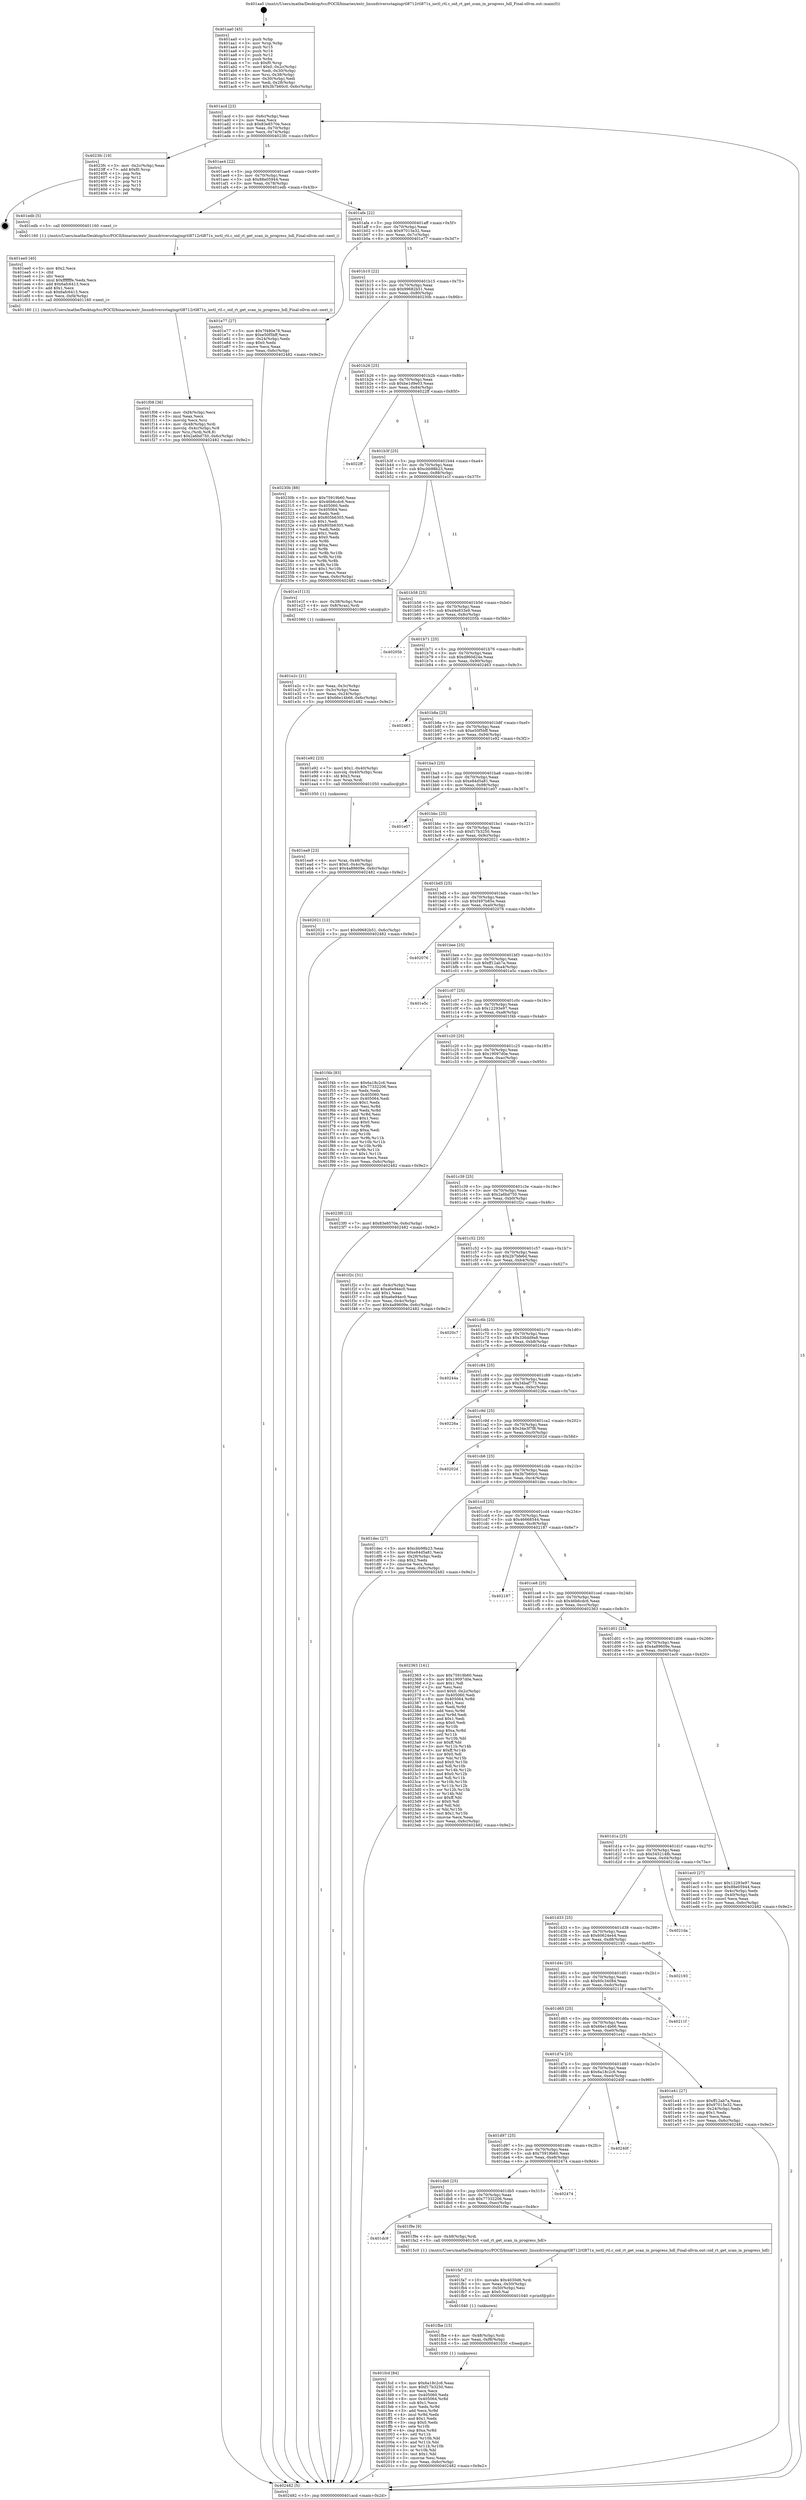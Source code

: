 digraph "0x401aa0" {
  label = "0x401aa0 (/mnt/c/Users/mathe/Desktop/tcc/POCII/binaries/extr_linuxdriversstagingrtl8712rtl871x_ioctl_rtl.c_oid_rt_get_scan_in_progress_hdl_Final-ollvm.out::main(0))"
  labelloc = "t"
  node[shape=record]

  Entry [label="",width=0.3,height=0.3,shape=circle,fillcolor=black,style=filled]
  "0x401acd" [label="{
     0x401acd [23]\l
     | [instrs]\l
     &nbsp;&nbsp;0x401acd \<+3\>: mov -0x6c(%rbp),%eax\l
     &nbsp;&nbsp;0x401ad0 \<+2\>: mov %eax,%ecx\l
     &nbsp;&nbsp;0x401ad2 \<+6\>: sub $0x83e8570e,%ecx\l
     &nbsp;&nbsp;0x401ad8 \<+3\>: mov %eax,-0x70(%rbp)\l
     &nbsp;&nbsp;0x401adb \<+3\>: mov %ecx,-0x74(%rbp)\l
     &nbsp;&nbsp;0x401ade \<+6\>: je 00000000004023fc \<main+0x95c\>\l
  }"]
  "0x4023fc" [label="{
     0x4023fc [19]\l
     | [instrs]\l
     &nbsp;&nbsp;0x4023fc \<+3\>: mov -0x2c(%rbp),%eax\l
     &nbsp;&nbsp;0x4023ff \<+7\>: add $0xf0,%rsp\l
     &nbsp;&nbsp;0x402406 \<+1\>: pop %rbx\l
     &nbsp;&nbsp;0x402407 \<+2\>: pop %r12\l
     &nbsp;&nbsp;0x402409 \<+2\>: pop %r14\l
     &nbsp;&nbsp;0x40240b \<+2\>: pop %r15\l
     &nbsp;&nbsp;0x40240d \<+1\>: pop %rbp\l
     &nbsp;&nbsp;0x40240e \<+1\>: ret\l
  }"]
  "0x401ae4" [label="{
     0x401ae4 [22]\l
     | [instrs]\l
     &nbsp;&nbsp;0x401ae4 \<+5\>: jmp 0000000000401ae9 \<main+0x49\>\l
     &nbsp;&nbsp;0x401ae9 \<+3\>: mov -0x70(%rbp),%eax\l
     &nbsp;&nbsp;0x401aec \<+5\>: sub $0x88e05944,%eax\l
     &nbsp;&nbsp;0x401af1 \<+3\>: mov %eax,-0x78(%rbp)\l
     &nbsp;&nbsp;0x401af4 \<+6\>: je 0000000000401edb \<main+0x43b\>\l
  }"]
  Exit [label="",width=0.3,height=0.3,shape=circle,fillcolor=black,style=filled,peripheries=2]
  "0x401edb" [label="{
     0x401edb [5]\l
     | [instrs]\l
     &nbsp;&nbsp;0x401edb \<+5\>: call 0000000000401160 \<next_i\>\l
     | [calls]\l
     &nbsp;&nbsp;0x401160 \{1\} (/mnt/c/Users/mathe/Desktop/tcc/POCII/binaries/extr_linuxdriversstagingrtl8712rtl871x_ioctl_rtl.c_oid_rt_get_scan_in_progress_hdl_Final-ollvm.out::next_i)\l
  }"]
  "0x401afa" [label="{
     0x401afa [22]\l
     | [instrs]\l
     &nbsp;&nbsp;0x401afa \<+5\>: jmp 0000000000401aff \<main+0x5f\>\l
     &nbsp;&nbsp;0x401aff \<+3\>: mov -0x70(%rbp),%eax\l
     &nbsp;&nbsp;0x401b02 \<+5\>: sub $0x97015e32,%eax\l
     &nbsp;&nbsp;0x401b07 \<+3\>: mov %eax,-0x7c(%rbp)\l
     &nbsp;&nbsp;0x401b0a \<+6\>: je 0000000000401e77 \<main+0x3d7\>\l
  }"]
  "0x401fcd" [label="{
     0x401fcd [84]\l
     | [instrs]\l
     &nbsp;&nbsp;0x401fcd \<+5\>: mov $0x6a18c2c6,%eax\l
     &nbsp;&nbsp;0x401fd2 \<+5\>: mov $0xf17b3250,%esi\l
     &nbsp;&nbsp;0x401fd7 \<+2\>: xor %ecx,%ecx\l
     &nbsp;&nbsp;0x401fd9 \<+7\>: mov 0x405060,%edx\l
     &nbsp;&nbsp;0x401fe0 \<+8\>: mov 0x405064,%r8d\l
     &nbsp;&nbsp;0x401fe8 \<+3\>: sub $0x1,%ecx\l
     &nbsp;&nbsp;0x401feb \<+3\>: mov %edx,%r9d\l
     &nbsp;&nbsp;0x401fee \<+3\>: add %ecx,%r9d\l
     &nbsp;&nbsp;0x401ff1 \<+4\>: imul %r9d,%edx\l
     &nbsp;&nbsp;0x401ff5 \<+3\>: and $0x1,%edx\l
     &nbsp;&nbsp;0x401ff8 \<+3\>: cmp $0x0,%edx\l
     &nbsp;&nbsp;0x401ffb \<+4\>: sete %r10b\l
     &nbsp;&nbsp;0x401fff \<+4\>: cmp $0xa,%r8d\l
     &nbsp;&nbsp;0x402003 \<+4\>: setl %r11b\l
     &nbsp;&nbsp;0x402007 \<+3\>: mov %r10b,%bl\l
     &nbsp;&nbsp;0x40200a \<+3\>: and %r11b,%bl\l
     &nbsp;&nbsp;0x40200d \<+3\>: xor %r11b,%r10b\l
     &nbsp;&nbsp;0x402010 \<+3\>: or %r10b,%bl\l
     &nbsp;&nbsp;0x402013 \<+3\>: test $0x1,%bl\l
     &nbsp;&nbsp;0x402016 \<+3\>: cmovne %esi,%eax\l
     &nbsp;&nbsp;0x402019 \<+3\>: mov %eax,-0x6c(%rbp)\l
     &nbsp;&nbsp;0x40201c \<+5\>: jmp 0000000000402482 \<main+0x9e2\>\l
  }"]
  "0x401e77" [label="{
     0x401e77 [27]\l
     | [instrs]\l
     &nbsp;&nbsp;0x401e77 \<+5\>: mov $0x7f480e78,%eax\l
     &nbsp;&nbsp;0x401e7c \<+5\>: mov $0xe50f5bff,%ecx\l
     &nbsp;&nbsp;0x401e81 \<+3\>: mov -0x24(%rbp),%edx\l
     &nbsp;&nbsp;0x401e84 \<+3\>: cmp $0x0,%edx\l
     &nbsp;&nbsp;0x401e87 \<+3\>: cmove %ecx,%eax\l
     &nbsp;&nbsp;0x401e8a \<+3\>: mov %eax,-0x6c(%rbp)\l
     &nbsp;&nbsp;0x401e8d \<+5\>: jmp 0000000000402482 \<main+0x9e2\>\l
  }"]
  "0x401b10" [label="{
     0x401b10 [22]\l
     | [instrs]\l
     &nbsp;&nbsp;0x401b10 \<+5\>: jmp 0000000000401b15 \<main+0x75\>\l
     &nbsp;&nbsp;0x401b15 \<+3\>: mov -0x70(%rbp),%eax\l
     &nbsp;&nbsp;0x401b18 \<+5\>: sub $0x99682b51,%eax\l
     &nbsp;&nbsp;0x401b1d \<+3\>: mov %eax,-0x80(%rbp)\l
     &nbsp;&nbsp;0x401b20 \<+6\>: je 000000000040230b \<main+0x86b\>\l
  }"]
  "0x401fbe" [label="{
     0x401fbe [15]\l
     | [instrs]\l
     &nbsp;&nbsp;0x401fbe \<+4\>: mov -0x48(%rbp),%rdi\l
     &nbsp;&nbsp;0x401fc2 \<+6\>: mov %eax,-0xf8(%rbp)\l
     &nbsp;&nbsp;0x401fc8 \<+5\>: call 0000000000401030 \<free@plt\>\l
     | [calls]\l
     &nbsp;&nbsp;0x401030 \{1\} (unknown)\l
  }"]
  "0x40230b" [label="{
     0x40230b [88]\l
     | [instrs]\l
     &nbsp;&nbsp;0x40230b \<+5\>: mov $0x75919b60,%eax\l
     &nbsp;&nbsp;0x402310 \<+5\>: mov $0x46b6cdc6,%ecx\l
     &nbsp;&nbsp;0x402315 \<+7\>: mov 0x405060,%edx\l
     &nbsp;&nbsp;0x40231c \<+7\>: mov 0x405064,%esi\l
     &nbsp;&nbsp;0x402323 \<+2\>: mov %edx,%edi\l
     &nbsp;&nbsp;0x402325 \<+6\>: add $0x805b6305,%edi\l
     &nbsp;&nbsp;0x40232b \<+3\>: sub $0x1,%edi\l
     &nbsp;&nbsp;0x40232e \<+6\>: sub $0x805b6305,%edi\l
     &nbsp;&nbsp;0x402334 \<+3\>: imul %edi,%edx\l
     &nbsp;&nbsp;0x402337 \<+3\>: and $0x1,%edx\l
     &nbsp;&nbsp;0x40233a \<+3\>: cmp $0x0,%edx\l
     &nbsp;&nbsp;0x40233d \<+4\>: sete %r8b\l
     &nbsp;&nbsp;0x402341 \<+3\>: cmp $0xa,%esi\l
     &nbsp;&nbsp;0x402344 \<+4\>: setl %r9b\l
     &nbsp;&nbsp;0x402348 \<+3\>: mov %r8b,%r10b\l
     &nbsp;&nbsp;0x40234b \<+3\>: and %r9b,%r10b\l
     &nbsp;&nbsp;0x40234e \<+3\>: xor %r9b,%r8b\l
     &nbsp;&nbsp;0x402351 \<+3\>: or %r8b,%r10b\l
     &nbsp;&nbsp;0x402354 \<+4\>: test $0x1,%r10b\l
     &nbsp;&nbsp;0x402358 \<+3\>: cmovne %ecx,%eax\l
     &nbsp;&nbsp;0x40235b \<+3\>: mov %eax,-0x6c(%rbp)\l
     &nbsp;&nbsp;0x40235e \<+5\>: jmp 0000000000402482 \<main+0x9e2\>\l
  }"]
  "0x401b26" [label="{
     0x401b26 [25]\l
     | [instrs]\l
     &nbsp;&nbsp;0x401b26 \<+5\>: jmp 0000000000401b2b \<main+0x8b\>\l
     &nbsp;&nbsp;0x401b2b \<+3\>: mov -0x70(%rbp),%eax\l
     &nbsp;&nbsp;0x401b2e \<+5\>: sub $0xbe1d9e03,%eax\l
     &nbsp;&nbsp;0x401b33 \<+6\>: mov %eax,-0x84(%rbp)\l
     &nbsp;&nbsp;0x401b39 \<+6\>: je 00000000004022ff \<main+0x85f\>\l
  }"]
  "0x401fa7" [label="{
     0x401fa7 [23]\l
     | [instrs]\l
     &nbsp;&nbsp;0x401fa7 \<+10\>: movabs $0x4030d6,%rdi\l
     &nbsp;&nbsp;0x401fb1 \<+3\>: mov %eax,-0x50(%rbp)\l
     &nbsp;&nbsp;0x401fb4 \<+3\>: mov -0x50(%rbp),%esi\l
     &nbsp;&nbsp;0x401fb7 \<+2\>: mov $0x0,%al\l
     &nbsp;&nbsp;0x401fb9 \<+5\>: call 0000000000401040 \<printf@plt\>\l
     | [calls]\l
     &nbsp;&nbsp;0x401040 \{1\} (unknown)\l
  }"]
  "0x4022ff" [label="{
     0x4022ff\l
  }", style=dashed]
  "0x401b3f" [label="{
     0x401b3f [25]\l
     | [instrs]\l
     &nbsp;&nbsp;0x401b3f \<+5\>: jmp 0000000000401b44 \<main+0xa4\>\l
     &nbsp;&nbsp;0x401b44 \<+3\>: mov -0x70(%rbp),%eax\l
     &nbsp;&nbsp;0x401b47 \<+5\>: sub $0xcbb98b23,%eax\l
     &nbsp;&nbsp;0x401b4c \<+6\>: mov %eax,-0x88(%rbp)\l
     &nbsp;&nbsp;0x401b52 \<+6\>: je 0000000000401e1f \<main+0x37f\>\l
  }"]
  "0x401dc9" [label="{
     0x401dc9\l
  }", style=dashed]
  "0x401e1f" [label="{
     0x401e1f [13]\l
     | [instrs]\l
     &nbsp;&nbsp;0x401e1f \<+4\>: mov -0x38(%rbp),%rax\l
     &nbsp;&nbsp;0x401e23 \<+4\>: mov 0x8(%rax),%rdi\l
     &nbsp;&nbsp;0x401e27 \<+5\>: call 0000000000401060 \<atoi@plt\>\l
     | [calls]\l
     &nbsp;&nbsp;0x401060 \{1\} (unknown)\l
  }"]
  "0x401b58" [label="{
     0x401b58 [25]\l
     | [instrs]\l
     &nbsp;&nbsp;0x401b58 \<+5\>: jmp 0000000000401b5d \<main+0xbd\>\l
     &nbsp;&nbsp;0x401b5d \<+3\>: mov -0x70(%rbp),%eax\l
     &nbsp;&nbsp;0x401b60 \<+5\>: sub $0xd4e833e9,%eax\l
     &nbsp;&nbsp;0x401b65 \<+6\>: mov %eax,-0x8c(%rbp)\l
     &nbsp;&nbsp;0x401b6b \<+6\>: je 000000000040205b \<main+0x5bb\>\l
  }"]
  "0x401f9e" [label="{
     0x401f9e [9]\l
     | [instrs]\l
     &nbsp;&nbsp;0x401f9e \<+4\>: mov -0x48(%rbp),%rdi\l
     &nbsp;&nbsp;0x401fa2 \<+5\>: call 00000000004015c0 \<oid_rt_get_scan_in_progress_hdl\>\l
     | [calls]\l
     &nbsp;&nbsp;0x4015c0 \{1\} (/mnt/c/Users/mathe/Desktop/tcc/POCII/binaries/extr_linuxdriversstagingrtl8712rtl871x_ioctl_rtl.c_oid_rt_get_scan_in_progress_hdl_Final-ollvm.out::oid_rt_get_scan_in_progress_hdl)\l
  }"]
  "0x40205b" [label="{
     0x40205b\l
  }", style=dashed]
  "0x401b71" [label="{
     0x401b71 [25]\l
     | [instrs]\l
     &nbsp;&nbsp;0x401b71 \<+5\>: jmp 0000000000401b76 \<main+0xd6\>\l
     &nbsp;&nbsp;0x401b76 \<+3\>: mov -0x70(%rbp),%eax\l
     &nbsp;&nbsp;0x401b79 \<+5\>: sub $0xd960d24e,%eax\l
     &nbsp;&nbsp;0x401b7e \<+6\>: mov %eax,-0x90(%rbp)\l
     &nbsp;&nbsp;0x401b84 \<+6\>: je 0000000000402463 \<main+0x9c3\>\l
  }"]
  "0x401db0" [label="{
     0x401db0 [25]\l
     | [instrs]\l
     &nbsp;&nbsp;0x401db0 \<+5\>: jmp 0000000000401db5 \<main+0x315\>\l
     &nbsp;&nbsp;0x401db5 \<+3\>: mov -0x70(%rbp),%eax\l
     &nbsp;&nbsp;0x401db8 \<+5\>: sub $0x77332206,%eax\l
     &nbsp;&nbsp;0x401dbd \<+6\>: mov %eax,-0xec(%rbp)\l
     &nbsp;&nbsp;0x401dc3 \<+6\>: je 0000000000401f9e \<main+0x4fe\>\l
  }"]
  "0x402463" [label="{
     0x402463\l
  }", style=dashed]
  "0x401b8a" [label="{
     0x401b8a [25]\l
     | [instrs]\l
     &nbsp;&nbsp;0x401b8a \<+5\>: jmp 0000000000401b8f \<main+0xef\>\l
     &nbsp;&nbsp;0x401b8f \<+3\>: mov -0x70(%rbp),%eax\l
     &nbsp;&nbsp;0x401b92 \<+5\>: sub $0xe50f5bff,%eax\l
     &nbsp;&nbsp;0x401b97 \<+6\>: mov %eax,-0x94(%rbp)\l
     &nbsp;&nbsp;0x401b9d \<+6\>: je 0000000000401e92 \<main+0x3f2\>\l
  }"]
  "0x402474" [label="{
     0x402474\l
  }", style=dashed]
  "0x401e92" [label="{
     0x401e92 [23]\l
     | [instrs]\l
     &nbsp;&nbsp;0x401e92 \<+7\>: movl $0x1,-0x40(%rbp)\l
     &nbsp;&nbsp;0x401e99 \<+4\>: movslq -0x40(%rbp),%rax\l
     &nbsp;&nbsp;0x401e9d \<+4\>: shl $0x3,%rax\l
     &nbsp;&nbsp;0x401ea1 \<+3\>: mov %rax,%rdi\l
     &nbsp;&nbsp;0x401ea4 \<+5\>: call 0000000000401050 \<malloc@plt\>\l
     | [calls]\l
     &nbsp;&nbsp;0x401050 \{1\} (unknown)\l
  }"]
  "0x401ba3" [label="{
     0x401ba3 [25]\l
     | [instrs]\l
     &nbsp;&nbsp;0x401ba3 \<+5\>: jmp 0000000000401ba8 \<main+0x108\>\l
     &nbsp;&nbsp;0x401ba8 \<+3\>: mov -0x70(%rbp),%eax\l
     &nbsp;&nbsp;0x401bab \<+5\>: sub $0xe84d5a81,%eax\l
     &nbsp;&nbsp;0x401bb0 \<+6\>: mov %eax,-0x98(%rbp)\l
     &nbsp;&nbsp;0x401bb6 \<+6\>: je 0000000000401e07 \<main+0x367\>\l
  }"]
  "0x401d97" [label="{
     0x401d97 [25]\l
     | [instrs]\l
     &nbsp;&nbsp;0x401d97 \<+5\>: jmp 0000000000401d9c \<main+0x2fc\>\l
     &nbsp;&nbsp;0x401d9c \<+3\>: mov -0x70(%rbp),%eax\l
     &nbsp;&nbsp;0x401d9f \<+5\>: sub $0x75919b60,%eax\l
     &nbsp;&nbsp;0x401da4 \<+6\>: mov %eax,-0xe8(%rbp)\l
     &nbsp;&nbsp;0x401daa \<+6\>: je 0000000000402474 \<main+0x9d4\>\l
  }"]
  "0x401e07" [label="{
     0x401e07\l
  }", style=dashed]
  "0x401bbc" [label="{
     0x401bbc [25]\l
     | [instrs]\l
     &nbsp;&nbsp;0x401bbc \<+5\>: jmp 0000000000401bc1 \<main+0x121\>\l
     &nbsp;&nbsp;0x401bc1 \<+3\>: mov -0x70(%rbp),%eax\l
     &nbsp;&nbsp;0x401bc4 \<+5\>: sub $0xf17b3250,%eax\l
     &nbsp;&nbsp;0x401bc9 \<+6\>: mov %eax,-0x9c(%rbp)\l
     &nbsp;&nbsp;0x401bcf \<+6\>: je 0000000000402021 \<main+0x581\>\l
  }"]
  "0x40240f" [label="{
     0x40240f\l
  }", style=dashed]
  "0x402021" [label="{
     0x402021 [12]\l
     | [instrs]\l
     &nbsp;&nbsp;0x402021 \<+7\>: movl $0x99682b51,-0x6c(%rbp)\l
     &nbsp;&nbsp;0x402028 \<+5\>: jmp 0000000000402482 \<main+0x9e2\>\l
  }"]
  "0x401bd5" [label="{
     0x401bd5 [25]\l
     | [instrs]\l
     &nbsp;&nbsp;0x401bd5 \<+5\>: jmp 0000000000401bda \<main+0x13a\>\l
     &nbsp;&nbsp;0x401bda \<+3\>: mov -0x70(%rbp),%eax\l
     &nbsp;&nbsp;0x401bdd \<+5\>: sub $0xf497b85e,%eax\l
     &nbsp;&nbsp;0x401be2 \<+6\>: mov %eax,-0xa0(%rbp)\l
     &nbsp;&nbsp;0x401be8 \<+6\>: je 0000000000402076 \<main+0x5d6\>\l
  }"]
  "0x401f08" [label="{
     0x401f08 [36]\l
     | [instrs]\l
     &nbsp;&nbsp;0x401f08 \<+6\>: mov -0xf4(%rbp),%ecx\l
     &nbsp;&nbsp;0x401f0e \<+3\>: imul %eax,%ecx\l
     &nbsp;&nbsp;0x401f11 \<+3\>: movslq %ecx,%rsi\l
     &nbsp;&nbsp;0x401f14 \<+4\>: mov -0x48(%rbp),%rdi\l
     &nbsp;&nbsp;0x401f18 \<+4\>: movslq -0x4c(%rbp),%r8\l
     &nbsp;&nbsp;0x401f1c \<+4\>: mov %rsi,(%rdi,%r8,8)\l
     &nbsp;&nbsp;0x401f20 \<+7\>: movl $0x2a6bd750,-0x6c(%rbp)\l
     &nbsp;&nbsp;0x401f27 \<+5\>: jmp 0000000000402482 \<main+0x9e2\>\l
  }"]
  "0x402076" [label="{
     0x402076\l
  }", style=dashed]
  "0x401bee" [label="{
     0x401bee [25]\l
     | [instrs]\l
     &nbsp;&nbsp;0x401bee \<+5\>: jmp 0000000000401bf3 \<main+0x153\>\l
     &nbsp;&nbsp;0x401bf3 \<+3\>: mov -0x70(%rbp),%eax\l
     &nbsp;&nbsp;0x401bf6 \<+5\>: sub $0xff12ab7a,%eax\l
     &nbsp;&nbsp;0x401bfb \<+6\>: mov %eax,-0xa4(%rbp)\l
     &nbsp;&nbsp;0x401c01 \<+6\>: je 0000000000401e5c \<main+0x3bc\>\l
  }"]
  "0x401ee0" [label="{
     0x401ee0 [40]\l
     | [instrs]\l
     &nbsp;&nbsp;0x401ee0 \<+5\>: mov $0x2,%ecx\l
     &nbsp;&nbsp;0x401ee5 \<+1\>: cltd\l
     &nbsp;&nbsp;0x401ee6 \<+2\>: idiv %ecx\l
     &nbsp;&nbsp;0x401ee8 \<+6\>: imul $0xfffffffe,%edx,%ecx\l
     &nbsp;&nbsp;0x401eee \<+6\>: add $0x6afc6413,%ecx\l
     &nbsp;&nbsp;0x401ef4 \<+3\>: add $0x1,%ecx\l
     &nbsp;&nbsp;0x401ef7 \<+6\>: sub $0x6afc6413,%ecx\l
     &nbsp;&nbsp;0x401efd \<+6\>: mov %ecx,-0xf4(%rbp)\l
     &nbsp;&nbsp;0x401f03 \<+5\>: call 0000000000401160 \<next_i\>\l
     | [calls]\l
     &nbsp;&nbsp;0x401160 \{1\} (/mnt/c/Users/mathe/Desktop/tcc/POCII/binaries/extr_linuxdriversstagingrtl8712rtl871x_ioctl_rtl.c_oid_rt_get_scan_in_progress_hdl_Final-ollvm.out::next_i)\l
  }"]
  "0x401e5c" [label="{
     0x401e5c\l
  }", style=dashed]
  "0x401c07" [label="{
     0x401c07 [25]\l
     | [instrs]\l
     &nbsp;&nbsp;0x401c07 \<+5\>: jmp 0000000000401c0c \<main+0x16c\>\l
     &nbsp;&nbsp;0x401c0c \<+3\>: mov -0x70(%rbp),%eax\l
     &nbsp;&nbsp;0x401c0f \<+5\>: sub $0x12293e97,%eax\l
     &nbsp;&nbsp;0x401c14 \<+6\>: mov %eax,-0xa8(%rbp)\l
     &nbsp;&nbsp;0x401c1a \<+6\>: je 0000000000401f4b \<main+0x4ab\>\l
  }"]
  "0x401ea9" [label="{
     0x401ea9 [23]\l
     | [instrs]\l
     &nbsp;&nbsp;0x401ea9 \<+4\>: mov %rax,-0x48(%rbp)\l
     &nbsp;&nbsp;0x401ead \<+7\>: movl $0x0,-0x4c(%rbp)\l
     &nbsp;&nbsp;0x401eb4 \<+7\>: movl $0x4a89609e,-0x6c(%rbp)\l
     &nbsp;&nbsp;0x401ebb \<+5\>: jmp 0000000000402482 \<main+0x9e2\>\l
  }"]
  "0x401f4b" [label="{
     0x401f4b [83]\l
     | [instrs]\l
     &nbsp;&nbsp;0x401f4b \<+5\>: mov $0x6a18c2c6,%eax\l
     &nbsp;&nbsp;0x401f50 \<+5\>: mov $0x77332206,%ecx\l
     &nbsp;&nbsp;0x401f55 \<+2\>: xor %edx,%edx\l
     &nbsp;&nbsp;0x401f57 \<+7\>: mov 0x405060,%esi\l
     &nbsp;&nbsp;0x401f5e \<+7\>: mov 0x405064,%edi\l
     &nbsp;&nbsp;0x401f65 \<+3\>: sub $0x1,%edx\l
     &nbsp;&nbsp;0x401f68 \<+3\>: mov %esi,%r8d\l
     &nbsp;&nbsp;0x401f6b \<+3\>: add %edx,%r8d\l
     &nbsp;&nbsp;0x401f6e \<+4\>: imul %r8d,%esi\l
     &nbsp;&nbsp;0x401f72 \<+3\>: and $0x1,%esi\l
     &nbsp;&nbsp;0x401f75 \<+3\>: cmp $0x0,%esi\l
     &nbsp;&nbsp;0x401f78 \<+4\>: sete %r9b\l
     &nbsp;&nbsp;0x401f7c \<+3\>: cmp $0xa,%edi\l
     &nbsp;&nbsp;0x401f7f \<+4\>: setl %r10b\l
     &nbsp;&nbsp;0x401f83 \<+3\>: mov %r9b,%r11b\l
     &nbsp;&nbsp;0x401f86 \<+3\>: and %r10b,%r11b\l
     &nbsp;&nbsp;0x401f89 \<+3\>: xor %r10b,%r9b\l
     &nbsp;&nbsp;0x401f8c \<+3\>: or %r9b,%r11b\l
     &nbsp;&nbsp;0x401f8f \<+4\>: test $0x1,%r11b\l
     &nbsp;&nbsp;0x401f93 \<+3\>: cmovne %ecx,%eax\l
     &nbsp;&nbsp;0x401f96 \<+3\>: mov %eax,-0x6c(%rbp)\l
     &nbsp;&nbsp;0x401f99 \<+5\>: jmp 0000000000402482 \<main+0x9e2\>\l
  }"]
  "0x401c20" [label="{
     0x401c20 [25]\l
     | [instrs]\l
     &nbsp;&nbsp;0x401c20 \<+5\>: jmp 0000000000401c25 \<main+0x185\>\l
     &nbsp;&nbsp;0x401c25 \<+3\>: mov -0x70(%rbp),%eax\l
     &nbsp;&nbsp;0x401c28 \<+5\>: sub $0x19097d0e,%eax\l
     &nbsp;&nbsp;0x401c2d \<+6\>: mov %eax,-0xac(%rbp)\l
     &nbsp;&nbsp;0x401c33 \<+6\>: je 00000000004023f0 \<main+0x950\>\l
  }"]
  "0x401d7e" [label="{
     0x401d7e [25]\l
     | [instrs]\l
     &nbsp;&nbsp;0x401d7e \<+5\>: jmp 0000000000401d83 \<main+0x2e3\>\l
     &nbsp;&nbsp;0x401d83 \<+3\>: mov -0x70(%rbp),%eax\l
     &nbsp;&nbsp;0x401d86 \<+5\>: sub $0x6a18c2c6,%eax\l
     &nbsp;&nbsp;0x401d8b \<+6\>: mov %eax,-0xe4(%rbp)\l
     &nbsp;&nbsp;0x401d91 \<+6\>: je 000000000040240f \<main+0x96f\>\l
  }"]
  "0x4023f0" [label="{
     0x4023f0 [12]\l
     | [instrs]\l
     &nbsp;&nbsp;0x4023f0 \<+7\>: movl $0x83e8570e,-0x6c(%rbp)\l
     &nbsp;&nbsp;0x4023f7 \<+5\>: jmp 0000000000402482 \<main+0x9e2\>\l
  }"]
  "0x401c39" [label="{
     0x401c39 [25]\l
     | [instrs]\l
     &nbsp;&nbsp;0x401c39 \<+5\>: jmp 0000000000401c3e \<main+0x19e\>\l
     &nbsp;&nbsp;0x401c3e \<+3\>: mov -0x70(%rbp),%eax\l
     &nbsp;&nbsp;0x401c41 \<+5\>: sub $0x2a6bd750,%eax\l
     &nbsp;&nbsp;0x401c46 \<+6\>: mov %eax,-0xb0(%rbp)\l
     &nbsp;&nbsp;0x401c4c \<+6\>: je 0000000000401f2c \<main+0x48c\>\l
  }"]
  "0x401e41" [label="{
     0x401e41 [27]\l
     | [instrs]\l
     &nbsp;&nbsp;0x401e41 \<+5\>: mov $0xff12ab7a,%eax\l
     &nbsp;&nbsp;0x401e46 \<+5\>: mov $0x97015e32,%ecx\l
     &nbsp;&nbsp;0x401e4b \<+3\>: mov -0x24(%rbp),%edx\l
     &nbsp;&nbsp;0x401e4e \<+3\>: cmp $0x1,%edx\l
     &nbsp;&nbsp;0x401e51 \<+3\>: cmovl %ecx,%eax\l
     &nbsp;&nbsp;0x401e54 \<+3\>: mov %eax,-0x6c(%rbp)\l
     &nbsp;&nbsp;0x401e57 \<+5\>: jmp 0000000000402482 \<main+0x9e2\>\l
  }"]
  "0x401f2c" [label="{
     0x401f2c [31]\l
     | [instrs]\l
     &nbsp;&nbsp;0x401f2c \<+3\>: mov -0x4c(%rbp),%eax\l
     &nbsp;&nbsp;0x401f2f \<+5\>: add $0xa6e94ec0,%eax\l
     &nbsp;&nbsp;0x401f34 \<+3\>: add $0x1,%eax\l
     &nbsp;&nbsp;0x401f37 \<+5\>: sub $0xa6e94ec0,%eax\l
     &nbsp;&nbsp;0x401f3c \<+3\>: mov %eax,-0x4c(%rbp)\l
     &nbsp;&nbsp;0x401f3f \<+7\>: movl $0x4a89609e,-0x6c(%rbp)\l
     &nbsp;&nbsp;0x401f46 \<+5\>: jmp 0000000000402482 \<main+0x9e2\>\l
  }"]
  "0x401c52" [label="{
     0x401c52 [25]\l
     | [instrs]\l
     &nbsp;&nbsp;0x401c52 \<+5\>: jmp 0000000000401c57 \<main+0x1b7\>\l
     &nbsp;&nbsp;0x401c57 \<+3\>: mov -0x70(%rbp),%eax\l
     &nbsp;&nbsp;0x401c5a \<+5\>: sub $0x2b7bfe6d,%eax\l
     &nbsp;&nbsp;0x401c5f \<+6\>: mov %eax,-0xb4(%rbp)\l
     &nbsp;&nbsp;0x401c65 \<+6\>: je 00000000004020c7 \<main+0x627\>\l
  }"]
  "0x401d65" [label="{
     0x401d65 [25]\l
     | [instrs]\l
     &nbsp;&nbsp;0x401d65 \<+5\>: jmp 0000000000401d6a \<main+0x2ca\>\l
     &nbsp;&nbsp;0x401d6a \<+3\>: mov -0x70(%rbp),%eax\l
     &nbsp;&nbsp;0x401d6d \<+5\>: sub $0x66e14b66,%eax\l
     &nbsp;&nbsp;0x401d72 \<+6\>: mov %eax,-0xe0(%rbp)\l
     &nbsp;&nbsp;0x401d78 \<+6\>: je 0000000000401e41 \<main+0x3a1\>\l
  }"]
  "0x4020c7" [label="{
     0x4020c7\l
  }", style=dashed]
  "0x401c6b" [label="{
     0x401c6b [25]\l
     | [instrs]\l
     &nbsp;&nbsp;0x401c6b \<+5\>: jmp 0000000000401c70 \<main+0x1d0\>\l
     &nbsp;&nbsp;0x401c70 \<+3\>: mov -0x70(%rbp),%eax\l
     &nbsp;&nbsp;0x401c73 \<+5\>: sub $0x336dd9a8,%eax\l
     &nbsp;&nbsp;0x401c78 \<+6\>: mov %eax,-0xb8(%rbp)\l
     &nbsp;&nbsp;0x401c7e \<+6\>: je 000000000040244a \<main+0x9aa\>\l
  }"]
  "0x40211f" [label="{
     0x40211f\l
  }", style=dashed]
  "0x40244a" [label="{
     0x40244a\l
  }", style=dashed]
  "0x401c84" [label="{
     0x401c84 [25]\l
     | [instrs]\l
     &nbsp;&nbsp;0x401c84 \<+5\>: jmp 0000000000401c89 \<main+0x1e9\>\l
     &nbsp;&nbsp;0x401c89 \<+3\>: mov -0x70(%rbp),%eax\l
     &nbsp;&nbsp;0x401c8c \<+5\>: sub $0x34baf773,%eax\l
     &nbsp;&nbsp;0x401c91 \<+6\>: mov %eax,-0xbc(%rbp)\l
     &nbsp;&nbsp;0x401c97 \<+6\>: je 000000000040226a \<main+0x7ca\>\l
  }"]
  "0x401d4c" [label="{
     0x401d4c [25]\l
     | [instrs]\l
     &nbsp;&nbsp;0x401d4c \<+5\>: jmp 0000000000401d51 \<main+0x2b1\>\l
     &nbsp;&nbsp;0x401d51 \<+3\>: mov -0x70(%rbp),%eax\l
     &nbsp;&nbsp;0x401d54 \<+5\>: sub $0x60c34084,%eax\l
     &nbsp;&nbsp;0x401d59 \<+6\>: mov %eax,-0xdc(%rbp)\l
     &nbsp;&nbsp;0x401d5f \<+6\>: je 000000000040211f \<main+0x67f\>\l
  }"]
  "0x40226a" [label="{
     0x40226a\l
  }", style=dashed]
  "0x401c9d" [label="{
     0x401c9d [25]\l
     | [instrs]\l
     &nbsp;&nbsp;0x401c9d \<+5\>: jmp 0000000000401ca2 \<main+0x202\>\l
     &nbsp;&nbsp;0x401ca2 \<+3\>: mov -0x70(%rbp),%eax\l
     &nbsp;&nbsp;0x401ca5 \<+5\>: sub $0x34e3f7f8,%eax\l
     &nbsp;&nbsp;0x401caa \<+6\>: mov %eax,-0xc0(%rbp)\l
     &nbsp;&nbsp;0x401cb0 \<+6\>: je 000000000040202d \<main+0x58d\>\l
  }"]
  "0x402193" [label="{
     0x402193\l
  }", style=dashed]
  "0x40202d" [label="{
     0x40202d\l
  }", style=dashed]
  "0x401cb6" [label="{
     0x401cb6 [25]\l
     | [instrs]\l
     &nbsp;&nbsp;0x401cb6 \<+5\>: jmp 0000000000401cbb \<main+0x21b\>\l
     &nbsp;&nbsp;0x401cbb \<+3\>: mov -0x70(%rbp),%eax\l
     &nbsp;&nbsp;0x401cbe \<+5\>: sub $0x3b7b60c0,%eax\l
     &nbsp;&nbsp;0x401cc3 \<+6\>: mov %eax,-0xc4(%rbp)\l
     &nbsp;&nbsp;0x401cc9 \<+6\>: je 0000000000401dec \<main+0x34c\>\l
  }"]
  "0x401d33" [label="{
     0x401d33 [25]\l
     | [instrs]\l
     &nbsp;&nbsp;0x401d33 \<+5\>: jmp 0000000000401d38 \<main+0x298\>\l
     &nbsp;&nbsp;0x401d38 \<+3\>: mov -0x70(%rbp),%eax\l
     &nbsp;&nbsp;0x401d3b \<+5\>: sub $0x60624e44,%eax\l
     &nbsp;&nbsp;0x401d40 \<+6\>: mov %eax,-0xd8(%rbp)\l
     &nbsp;&nbsp;0x401d46 \<+6\>: je 0000000000402193 \<main+0x6f3\>\l
  }"]
  "0x401dec" [label="{
     0x401dec [27]\l
     | [instrs]\l
     &nbsp;&nbsp;0x401dec \<+5\>: mov $0xcbb98b23,%eax\l
     &nbsp;&nbsp;0x401df1 \<+5\>: mov $0xe84d5a81,%ecx\l
     &nbsp;&nbsp;0x401df6 \<+3\>: mov -0x28(%rbp),%edx\l
     &nbsp;&nbsp;0x401df9 \<+3\>: cmp $0x2,%edx\l
     &nbsp;&nbsp;0x401dfc \<+3\>: cmovne %ecx,%eax\l
     &nbsp;&nbsp;0x401dff \<+3\>: mov %eax,-0x6c(%rbp)\l
     &nbsp;&nbsp;0x401e02 \<+5\>: jmp 0000000000402482 \<main+0x9e2\>\l
  }"]
  "0x401ccf" [label="{
     0x401ccf [25]\l
     | [instrs]\l
     &nbsp;&nbsp;0x401ccf \<+5\>: jmp 0000000000401cd4 \<main+0x234\>\l
     &nbsp;&nbsp;0x401cd4 \<+3\>: mov -0x70(%rbp),%eax\l
     &nbsp;&nbsp;0x401cd7 \<+5\>: sub $0x46668544,%eax\l
     &nbsp;&nbsp;0x401cdc \<+6\>: mov %eax,-0xc8(%rbp)\l
     &nbsp;&nbsp;0x401ce2 \<+6\>: je 0000000000402187 \<main+0x6e7\>\l
  }"]
  "0x402482" [label="{
     0x402482 [5]\l
     | [instrs]\l
     &nbsp;&nbsp;0x402482 \<+5\>: jmp 0000000000401acd \<main+0x2d\>\l
  }"]
  "0x401aa0" [label="{
     0x401aa0 [45]\l
     | [instrs]\l
     &nbsp;&nbsp;0x401aa0 \<+1\>: push %rbp\l
     &nbsp;&nbsp;0x401aa1 \<+3\>: mov %rsp,%rbp\l
     &nbsp;&nbsp;0x401aa4 \<+2\>: push %r15\l
     &nbsp;&nbsp;0x401aa6 \<+2\>: push %r14\l
     &nbsp;&nbsp;0x401aa8 \<+2\>: push %r12\l
     &nbsp;&nbsp;0x401aaa \<+1\>: push %rbx\l
     &nbsp;&nbsp;0x401aab \<+7\>: sub $0xf0,%rsp\l
     &nbsp;&nbsp;0x401ab2 \<+7\>: movl $0x0,-0x2c(%rbp)\l
     &nbsp;&nbsp;0x401ab9 \<+3\>: mov %edi,-0x30(%rbp)\l
     &nbsp;&nbsp;0x401abc \<+4\>: mov %rsi,-0x38(%rbp)\l
     &nbsp;&nbsp;0x401ac0 \<+3\>: mov -0x30(%rbp),%edi\l
     &nbsp;&nbsp;0x401ac3 \<+3\>: mov %edi,-0x28(%rbp)\l
     &nbsp;&nbsp;0x401ac6 \<+7\>: movl $0x3b7b60c0,-0x6c(%rbp)\l
  }"]
  "0x401e2c" [label="{
     0x401e2c [21]\l
     | [instrs]\l
     &nbsp;&nbsp;0x401e2c \<+3\>: mov %eax,-0x3c(%rbp)\l
     &nbsp;&nbsp;0x401e2f \<+3\>: mov -0x3c(%rbp),%eax\l
     &nbsp;&nbsp;0x401e32 \<+3\>: mov %eax,-0x24(%rbp)\l
     &nbsp;&nbsp;0x401e35 \<+7\>: movl $0x66e14b66,-0x6c(%rbp)\l
     &nbsp;&nbsp;0x401e3c \<+5\>: jmp 0000000000402482 \<main+0x9e2\>\l
  }"]
  "0x4021da" [label="{
     0x4021da\l
  }", style=dashed]
  "0x402187" [label="{
     0x402187\l
  }", style=dashed]
  "0x401ce8" [label="{
     0x401ce8 [25]\l
     | [instrs]\l
     &nbsp;&nbsp;0x401ce8 \<+5\>: jmp 0000000000401ced \<main+0x24d\>\l
     &nbsp;&nbsp;0x401ced \<+3\>: mov -0x70(%rbp),%eax\l
     &nbsp;&nbsp;0x401cf0 \<+5\>: sub $0x46b6cdc6,%eax\l
     &nbsp;&nbsp;0x401cf5 \<+6\>: mov %eax,-0xcc(%rbp)\l
     &nbsp;&nbsp;0x401cfb \<+6\>: je 0000000000402363 \<main+0x8c3\>\l
  }"]
  "0x401d1a" [label="{
     0x401d1a [25]\l
     | [instrs]\l
     &nbsp;&nbsp;0x401d1a \<+5\>: jmp 0000000000401d1f \<main+0x27f\>\l
     &nbsp;&nbsp;0x401d1f \<+3\>: mov -0x70(%rbp),%eax\l
     &nbsp;&nbsp;0x401d22 \<+5\>: sub $0x545214fb,%eax\l
     &nbsp;&nbsp;0x401d27 \<+6\>: mov %eax,-0xd4(%rbp)\l
     &nbsp;&nbsp;0x401d2d \<+6\>: je 00000000004021da \<main+0x73a\>\l
  }"]
  "0x402363" [label="{
     0x402363 [141]\l
     | [instrs]\l
     &nbsp;&nbsp;0x402363 \<+5\>: mov $0x75919b60,%eax\l
     &nbsp;&nbsp;0x402368 \<+5\>: mov $0x19097d0e,%ecx\l
     &nbsp;&nbsp;0x40236d \<+2\>: mov $0x1,%dl\l
     &nbsp;&nbsp;0x40236f \<+2\>: xor %esi,%esi\l
     &nbsp;&nbsp;0x402371 \<+7\>: movl $0x0,-0x2c(%rbp)\l
     &nbsp;&nbsp;0x402378 \<+7\>: mov 0x405060,%edi\l
     &nbsp;&nbsp;0x40237f \<+8\>: mov 0x405064,%r8d\l
     &nbsp;&nbsp;0x402387 \<+3\>: sub $0x1,%esi\l
     &nbsp;&nbsp;0x40238a \<+3\>: mov %edi,%r9d\l
     &nbsp;&nbsp;0x40238d \<+3\>: add %esi,%r9d\l
     &nbsp;&nbsp;0x402390 \<+4\>: imul %r9d,%edi\l
     &nbsp;&nbsp;0x402394 \<+3\>: and $0x1,%edi\l
     &nbsp;&nbsp;0x402397 \<+3\>: cmp $0x0,%edi\l
     &nbsp;&nbsp;0x40239a \<+4\>: sete %r10b\l
     &nbsp;&nbsp;0x40239e \<+4\>: cmp $0xa,%r8d\l
     &nbsp;&nbsp;0x4023a2 \<+4\>: setl %r11b\l
     &nbsp;&nbsp;0x4023a6 \<+3\>: mov %r10b,%bl\l
     &nbsp;&nbsp;0x4023a9 \<+3\>: xor $0xff,%bl\l
     &nbsp;&nbsp;0x4023ac \<+3\>: mov %r11b,%r14b\l
     &nbsp;&nbsp;0x4023af \<+4\>: xor $0xff,%r14b\l
     &nbsp;&nbsp;0x4023b3 \<+3\>: xor $0x0,%dl\l
     &nbsp;&nbsp;0x4023b6 \<+3\>: mov %bl,%r15b\l
     &nbsp;&nbsp;0x4023b9 \<+4\>: and $0x0,%r15b\l
     &nbsp;&nbsp;0x4023bd \<+3\>: and %dl,%r10b\l
     &nbsp;&nbsp;0x4023c0 \<+3\>: mov %r14b,%r12b\l
     &nbsp;&nbsp;0x4023c3 \<+4\>: and $0x0,%r12b\l
     &nbsp;&nbsp;0x4023c7 \<+3\>: and %dl,%r11b\l
     &nbsp;&nbsp;0x4023ca \<+3\>: or %r10b,%r15b\l
     &nbsp;&nbsp;0x4023cd \<+3\>: or %r11b,%r12b\l
     &nbsp;&nbsp;0x4023d0 \<+3\>: xor %r12b,%r15b\l
     &nbsp;&nbsp;0x4023d3 \<+3\>: or %r14b,%bl\l
     &nbsp;&nbsp;0x4023d6 \<+3\>: xor $0xff,%bl\l
     &nbsp;&nbsp;0x4023d9 \<+3\>: or $0x0,%dl\l
     &nbsp;&nbsp;0x4023dc \<+2\>: and %dl,%bl\l
     &nbsp;&nbsp;0x4023de \<+3\>: or %bl,%r15b\l
     &nbsp;&nbsp;0x4023e1 \<+4\>: test $0x1,%r15b\l
     &nbsp;&nbsp;0x4023e5 \<+3\>: cmovne %ecx,%eax\l
     &nbsp;&nbsp;0x4023e8 \<+3\>: mov %eax,-0x6c(%rbp)\l
     &nbsp;&nbsp;0x4023eb \<+5\>: jmp 0000000000402482 \<main+0x9e2\>\l
  }"]
  "0x401d01" [label="{
     0x401d01 [25]\l
     | [instrs]\l
     &nbsp;&nbsp;0x401d01 \<+5\>: jmp 0000000000401d06 \<main+0x266\>\l
     &nbsp;&nbsp;0x401d06 \<+3\>: mov -0x70(%rbp),%eax\l
     &nbsp;&nbsp;0x401d09 \<+5\>: sub $0x4a89609e,%eax\l
     &nbsp;&nbsp;0x401d0e \<+6\>: mov %eax,-0xd0(%rbp)\l
     &nbsp;&nbsp;0x401d14 \<+6\>: je 0000000000401ec0 \<main+0x420\>\l
  }"]
  "0x401ec0" [label="{
     0x401ec0 [27]\l
     | [instrs]\l
     &nbsp;&nbsp;0x401ec0 \<+5\>: mov $0x12293e97,%eax\l
     &nbsp;&nbsp;0x401ec5 \<+5\>: mov $0x88e05944,%ecx\l
     &nbsp;&nbsp;0x401eca \<+3\>: mov -0x4c(%rbp),%edx\l
     &nbsp;&nbsp;0x401ecd \<+3\>: cmp -0x40(%rbp),%edx\l
     &nbsp;&nbsp;0x401ed0 \<+3\>: cmovl %ecx,%eax\l
     &nbsp;&nbsp;0x401ed3 \<+3\>: mov %eax,-0x6c(%rbp)\l
     &nbsp;&nbsp;0x401ed6 \<+5\>: jmp 0000000000402482 \<main+0x9e2\>\l
  }"]
  Entry -> "0x401aa0" [label=" 1"]
  "0x401acd" -> "0x4023fc" [label=" 1"]
  "0x401acd" -> "0x401ae4" [label=" 15"]
  "0x4023fc" -> Exit [label=" 1"]
  "0x401ae4" -> "0x401edb" [label=" 1"]
  "0x401ae4" -> "0x401afa" [label=" 14"]
  "0x4023f0" -> "0x402482" [label=" 1"]
  "0x401afa" -> "0x401e77" [label=" 1"]
  "0x401afa" -> "0x401b10" [label=" 13"]
  "0x402363" -> "0x402482" [label=" 1"]
  "0x401b10" -> "0x40230b" [label=" 1"]
  "0x401b10" -> "0x401b26" [label=" 12"]
  "0x40230b" -> "0x402482" [label=" 1"]
  "0x401b26" -> "0x4022ff" [label=" 0"]
  "0x401b26" -> "0x401b3f" [label=" 12"]
  "0x402021" -> "0x402482" [label=" 1"]
  "0x401b3f" -> "0x401e1f" [label=" 1"]
  "0x401b3f" -> "0x401b58" [label=" 11"]
  "0x401fcd" -> "0x402482" [label=" 1"]
  "0x401b58" -> "0x40205b" [label=" 0"]
  "0x401b58" -> "0x401b71" [label=" 11"]
  "0x401fbe" -> "0x401fcd" [label=" 1"]
  "0x401b71" -> "0x402463" [label=" 0"]
  "0x401b71" -> "0x401b8a" [label=" 11"]
  "0x401f9e" -> "0x401fa7" [label=" 1"]
  "0x401b8a" -> "0x401e92" [label=" 1"]
  "0x401b8a" -> "0x401ba3" [label=" 10"]
  "0x401db0" -> "0x401dc9" [label=" 0"]
  "0x401ba3" -> "0x401e07" [label=" 0"]
  "0x401ba3" -> "0x401bbc" [label=" 10"]
  "0x401fa7" -> "0x401fbe" [label=" 1"]
  "0x401bbc" -> "0x402021" [label=" 1"]
  "0x401bbc" -> "0x401bd5" [label=" 9"]
  "0x401d97" -> "0x401db0" [label=" 1"]
  "0x401bd5" -> "0x402076" [label=" 0"]
  "0x401bd5" -> "0x401bee" [label=" 9"]
  "0x401db0" -> "0x401f9e" [label=" 1"]
  "0x401bee" -> "0x401e5c" [label=" 0"]
  "0x401bee" -> "0x401c07" [label=" 9"]
  "0x401d7e" -> "0x401d97" [label=" 1"]
  "0x401c07" -> "0x401f4b" [label=" 1"]
  "0x401c07" -> "0x401c20" [label=" 8"]
  "0x401d7e" -> "0x40240f" [label=" 0"]
  "0x401c20" -> "0x4023f0" [label=" 1"]
  "0x401c20" -> "0x401c39" [label=" 7"]
  "0x401d97" -> "0x402474" [label=" 0"]
  "0x401c39" -> "0x401f2c" [label=" 1"]
  "0x401c39" -> "0x401c52" [label=" 6"]
  "0x401f4b" -> "0x402482" [label=" 1"]
  "0x401c52" -> "0x4020c7" [label=" 0"]
  "0x401c52" -> "0x401c6b" [label=" 6"]
  "0x401f08" -> "0x402482" [label=" 1"]
  "0x401c6b" -> "0x40244a" [label=" 0"]
  "0x401c6b" -> "0x401c84" [label=" 6"]
  "0x401ee0" -> "0x401f08" [label=" 1"]
  "0x401c84" -> "0x40226a" [label=" 0"]
  "0x401c84" -> "0x401c9d" [label=" 6"]
  "0x401ec0" -> "0x402482" [label=" 2"]
  "0x401c9d" -> "0x40202d" [label=" 0"]
  "0x401c9d" -> "0x401cb6" [label=" 6"]
  "0x401ea9" -> "0x402482" [label=" 1"]
  "0x401cb6" -> "0x401dec" [label=" 1"]
  "0x401cb6" -> "0x401ccf" [label=" 5"]
  "0x401dec" -> "0x402482" [label=" 1"]
  "0x401aa0" -> "0x401acd" [label=" 1"]
  "0x402482" -> "0x401acd" [label=" 15"]
  "0x401e1f" -> "0x401e2c" [label=" 1"]
  "0x401e2c" -> "0x402482" [label=" 1"]
  "0x401e77" -> "0x402482" [label=" 1"]
  "0x401ccf" -> "0x402187" [label=" 0"]
  "0x401ccf" -> "0x401ce8" [label=" 5"]
  "0x401e41" -> "0x402482" [label=" 1"]
  "0x401ce8" -> "0x402363" [label=" 1"]
  "0x401ce8" -> "0x401d01" [label=" 4"]
  "0x401d65" -> "0x401e41" [label=" 1"]
  "0x401d01" -> "0x401ec0" [label=" 2"]
  "0x401d01" -> "0x401d1a" [label=" 2"]
  "0x401d65" -> "0x401d7e" [label=" 1"]
  "0x401d1a" -> "0x4021da" [label=" 0"]
  "0x401d1a" -> "0x401d33" [label=" 2"]
  "0x401e92" -> "0x401ea9" [label=" 1"]
  "0x401d33" -> "0x402193" [label=" 0"]
  "0x401d33" -> "0x401d4c" [label=" 2"]
  "0x401edb" -> "0x401ee0" [label=" 1"]
  "0x401d4c" -> "0x40211f" [label=" 0"]
  "0x401d4c" -> "0x401d65" [label=" 2"]
  "0x401f2c" -> "0x402482" [label=" 1"]
}
